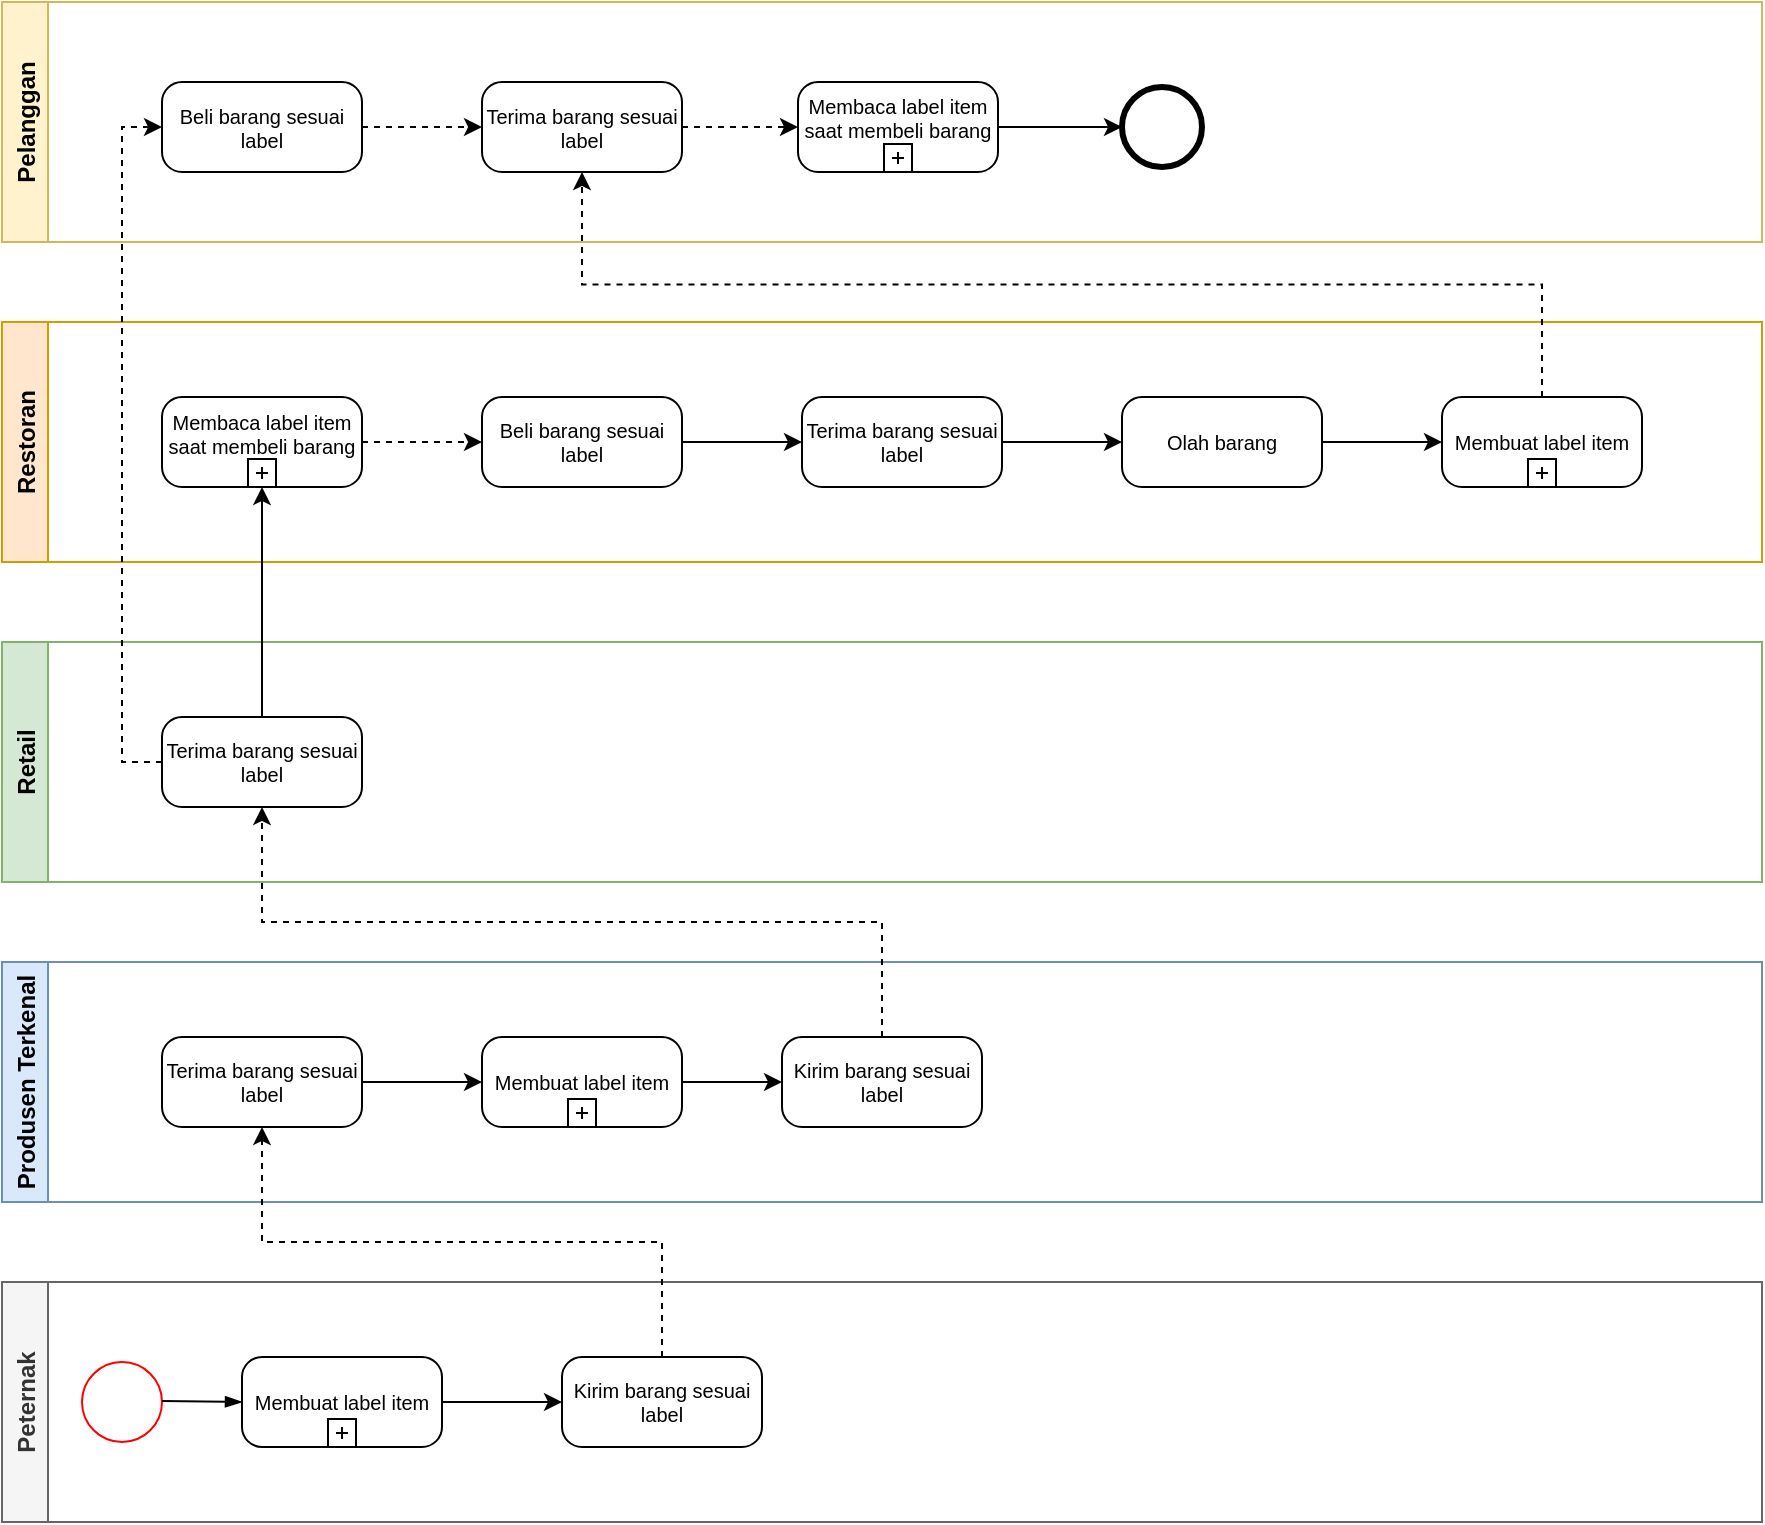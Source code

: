 <mxfile version="16.1.2" type="github">
  <diagram id="75ZjlEf7_gC3XOkNAm37" name="Page-1">
    <mxGraphModel dx="1021" dy="520" grid="1" gridSize="10" guides="1" tooltips="1" connect="1" arrows="1" fold="1" page="1" pageScale="1" pageWidth="1169" pageHeight="827" math="0" shadow="0">
      <root>
        <mxCell id="0" />
        <mxCell id="1" parent="0" />
        <mxCell id="P5jtpPxSsalKvhaDL6os-70" value="Produsen Terkenal" style="swimlane;horizontal=0;fillColor=#dae8fc;strokeColor=#6c8ebf;startSize=23;" vertex="1" parent="1">
          <mxGeometry x="120" y="520" width="880" height="120" as="geometry" />
        </mxCell>
        <mxCell id="P5jtpPxSsalKvhaDL6os-71" style="edgeStyle=orthogonalEdgeStyle;rounded=0;orthogonalLoop=1;jettySize=auto;html=1;exitX=1;exitY=0.5;exitDx=0;exitDy=0;exitPerimeter=0;entryX=0;entryY=0.5;entryDx=0;entryDy=0;entryPerimeter=0;" edge="1" parent="P5jtpPxSsalKvhaDL6os-70" source="P5jtpPxSsalKvhaDL6os-72" target="P5jtpPxSsalKvhaDL6os-75">
          <mxGeometry relative="1" as="geometry" />
        </mxCell>
        <mxCell id="P5jtpPxSsalKvhaDL6os-72" value="Terima barang sesuai label" style="points=[[0.25,0,0],[0.5,0,0],[0.75,0,0],[1,0.25,0],[1,0.5,0],[1,0.75,0],[0.75,1,0],[0.5,1,0],[0.25,1,0],[0,0.75,0],[0,0.5,0],[0,0.25,0]];shape=mxgraph.bpmn.task;whiteSpace=wrap;rectStyle=rounded;size=10;taskMarker=abstract;fontSize=10;" vertex="1" parent="P5jtpPxSsalKvhaDL6os-70">
          <mxGeometry x="80" y="37.5" width="100" height="45" as="geometry" />
        </mxCell>
        <mxCell id="P5jtpPxSsalKvhaDL6os-73" value="Kirim barang sesuai label" style="points=[[0.25,0,0],[0.5,0,0],[0.75,0,0],[1,0.25,0],[1,0.5,0],[1,0.75,0],[0.75,1,0],[0.5,1,0],[0.25,1,0],[0,0.75,0],[0,0.5,0],[0,0.25,0]];shape=mxgraph.bpmn.task;whiteSpace=wrap;rectStyle=rounded;size=10;taskMarker=abstract;fontSize=10;" vertex="1" parent="P5jtpPxSsalKvhaDL6os-70">
          <mxGeometry x="390" y="37.5" width="100" height="45" as="geometry" />
        </mxCell>
        <mxCell id="P5jtpPxSsalKvhaDL6os-74" style="edgeStyle=orthogonalEdgeStyle;rounded=0;orthogonalLoop=1;jettySize=auto;html=1;exitX=1;exitY=0.5;exitDx=0;exitDy=0;exitPerimeter=0;entryX=0;entryY=0.5;entryDx=0;entryDy=0;entryPerimeter=0;" edge="1" parent="P5jtpPxSsalKvhaDL6os-70" source="P5jtpPxSsalKvhaDL6os-75" target="P5jtpPxSsalKvhaDL6os-73">
          <mxGeometry relative="1" as="geometry" />
        </mxCell>
        <mxCell id="P5jtpPxSsalKvhaDL6os-75" value="Membuat label item" style="points=[[0.25,0,0],[0.5,0,0],[0.75,0,0],[1,0.25,0],[1,0.5,0],[1,0.75,0],[0.75,1,0],[0.5,1,0],[0.25,1,0],[0,0.75,0],[0,0.5,0],[0,0.25,0]];shape=mxgraph.bpmn.task;whiteSpace=wrap;rectStyle=rounded;size=10;taskMarker=abstract;isLoopSub=1;fontSize=10;" vertex="1" parent="P5jtpPxSsalKvhaDL6os-70">
          <mxGeometry x="240" y="37.5" width="100" height="45" as="geometry" />
        </mxCell>
        <mxCell id="P5jtpPxSsalKvhaDL6os-76" value="Retail" style="swimlane;horizontal=0;fillColor=#d5e8d4;strokeColor=#82b366;" vertex="1" parent="1">
          <mxGeometry x="120" y="360" width="880" height="120" as="geometry" />
        </mxCell>
        <mxCell id="P5jtpPxSsalKvhaDL6os-77" value="Terima barang sesuai label" style="points=[[0.25,0,0],[0.5,0,0],[0.75,0,0],[1,0.25,0],[1,0.5,0],[1,0.75,0],[0.75,1,0],[0.5,1,0],[0.25,1,0],[0,0.75,0],[0,0.5,0],[0,0.25,0]];shape=mxgraph.bpmn.task;whiteSpace=wrap;rectStyle=rounded;size=10;taskMarker=abstract;fontSize=10;" vertex="1" parent="P5jtpPxSsalKvhaDL6os-76">
          <mxGeometry x="80" y="37.5" width="100" height="45" as="geometry" />
        </mxCell>
        <mxCell id="P5jtpPxSsalKvhaDL6os-78" value="Restoran" style="swimlane;horizontal=0;startSize=23;fillColor=#ffe6cc;strokeColor=#d79b00;" vertex="1" parent="1">
          <mxGeometry x="120" y="200" width="880" height="120" as="geometry" />
        </mxCell>
        <mxCell id="P5jtpPxSsalKvhaDL6os-79" style="edgeStyle=orthogonalEdgeStyle;rounded=0;orthogonalLoop=1;jettySize=auto;html=1;exitX=1;exitY=0.5;exitDx=0;exitDy=0;exitPerimeter=0;entryX=0;entryY=0.5;entryDx=0;entryDy=0;entryPerimeter=0;" edge="1" parent="P5jtpPxSsalKvhaDL6os-78" source="P5jtpPxSsalKvhaDL6os-80" target="P5jtpPxSsalKvhaDL6os-82">
          <mxGeometry relative="1" as="geometry" />
        </mxCell>
        <mxCell id="P5jtpPxSsalKvhaDL6os-80" value="Beli barang sesuai label" style="points=[[0.25,0,0],[0.5,0,0],[0.75,0,0],[1,0.25,0],[1,0.5,0],[1,0.75,0],[0.75,1,0],[0.5,1,0],[0.25,1,0],[0,0.75,0],[0,0.5,0],[0,0.25,0]];shape=mxgraph.bpmn.task;whiteSpace=wrap;rectStyle=rounded;size=10;taskMarker=abstract;fontSize=10;" vertex="1" parent="P5jtpPxSsalKvhaDL6os-78">
          <mxGeometry x="240" y="37.5" width="100" height="45" as="geometry" />
        </mxCell>
        <mxCell id="P5jtpPxSsalKvhaDL6os-81" style="edgeStyle=orthogonalEdgeStyle;rounded=0;orthogonalLoop=1;jettySize=auto;html=1;exitX=1;exitY=0.5;exitDx=0;exitDy=0;exitPerimeter=0;entryX=0;entryY=0.5;entryDx=0;entryDy=0;entryPerimeter=0;" edge="1" parent="P5jtpPxSsalKvhaDL6os-78" source="P5jtpPxSsalKvhaDL6os-82" target="P5jtpPxSsalKvhaDL6os-84">
          <mxGeometry relative="1" as="geometry" />
        </mxCell>
        <mxCell id="P5jtpPxSsalKvhaDL6os-82" value="Terima barang sesuai label" style="points=[[0.25,0,0],[0.5,0,0],[0.75,0,0],[1,0.25,0],[1,0.5,0],[1,0.75,0],[0.75,1,0],[0.5,1,0],[0.25,1,0],[0,0.75,0],[0,0.5,0],[0,0.25,0]];shape=mxgraph.bpmn.task;whiteSpace=wrap;rectStyle=rounded;size=10;taskMarker=abstract;fontSize=10;" vertex="1" parent="P5jtpPxSsalKvhaDL6os-78">
          <mxGeometry x="400" y="37.5" width="100" height="45" as="geometry" />
        </mxCell>
        <mxCell id="P5jtpPxSsalKvhaDL6os-83" style="edgeStyle=orthogonalEdgeStyle;rounded=0;orthogonalLoop=1;jettySize=auto;html=1;exitX=1;exitY=0.5;exitDx=0;exitDy=0;exitPerimeter=0;entryX=0;entryY=0.5;entryDx=0;entryDy=0;entryPerimeter=0;" edge="1" parent="P5jtpPxSsalKvhaDL6os-78" source="P5jtpPxSsalKvhaDL6os-84" target="P5jtpPxSsalKvhaDL6os-85">
          <mxGeometry relative="1" as="geometry" />
        </mxCell>
        <mxCell id="P5jtpPxSsalKvhaDL6os-84" value="Olah barang" style="points=[[0.25,0,0],[0.5,0,0],[0.75,0,0],[1,0.25,0],[1,0.5,0],[1,0.75,0],[0.75,1,0],[0.5,1,0],[0.25,1,0],[0,0.75,0],[0,0.5,0],[0,0.25,0]];shape=mxgraph.bpmn.task;whiteSpace=wrap;rectStyle=rounded;size=10;taskMarker=abstract;fontSize=10;" vertex="1" parent="P5jtpPxSsalKvhaDL6os-78">
          <mxGeometry x="560" y="37.5" width="100" height="45" as="geometry" />
        </mxCell>
        <mxCell id="P5jtpPxSsalKvhaDL6os-85" value="Membuat label item" style="points=[[0.25,0,0],[0.5,0,0],[0.75,0,0],[1,0.25,0],[1,0.5,0],[1,0.75,0],[0.75,1,0],[0.5,1,0],[0.25,1,0],[0,0.75,0],[0,0.5,0],[0,0.25,0]];shape=mxgraph.bpmn.task;whiteSpace=wrap;rectStyle=rounded;size=10;taskMarker=abstract;isLoopSub=1;fontSize=10;" vertex="1" parent="P5jtpPxSsalKvhaDL6os-78">
          <mxGeometry x="720" y="37.5" width="100" height="45" as="geometry" />
        </mxCell>
        <mxCell id="P5jtpPxSsalKvhaDL6os-86" style="edgeStyle=orthogonalEdgeStyle;rounded=0;orthogonalLoop=1;jettySize=auto;html=1;exitX=1;exitY=0.5;exitDx=0;exitDy=0;exitPerimeter=0;entryX=0;entryY=0.5;entryDx=0;entryDy=0;entryPerimeter=0;dashed=1;" edge="1" parent="P5jtpPxSsalKvhaDL6os-78" source="P5jtpPxSsalKvhaDL6os-87" target="P5jtpPxSsalKvhaDL6os-80">
          <mxGeometry relative="1" as="geometry" />
        </mxCell>
        <mxCell id="P5jtpPxSsalKvhaDL6os-87" value="Membaca label item saat membeli barang" style="points=[[0.25,0,0],[0.5,0,0],[0.75,0,0],[1,0.25,0],[1,0.5,0],[1,0.75,0],[0.75,1,0],[0.5,1,0],[0.25,1,0],[0,0.75,0],[0,0.5,0],[0,0.25,0]];shape=mxgraph.bpmn.task;whiteSpace=wrap;rectStyle=rounded;size=10;taskMarker=abstract;isLoopSub=1;fontSize=10;verticalAlign=top;" vertex="1" parent="P5jtpPxSsalKvhaDL6os-78">
          <mxGeometry x="80" y="37.5" width="100" height="45" as="geometry" />
        </mxCell>
        <mxCell id="P5jtpPxSsalKvhaDL6os-88" value="Peternak" style="swimlane;horizontal=0;startSize=23;fillColor=#f5f5f5;fontColor=#333333;strokeColor=#666666;" vertex="1" parent="1">
          <mxGeometry x="120" y="680" width="880" height="120" as="geometry" />
        </mxCell>
        <mxCell id="P5jtpPxSsalKvhaDL6os-89" value="" style="ellipse;whiteSpace=wrap;html=1;aspect=fixed;strokeColor=#FF0000;" vertex="1" parent="P5jtpPxSsalKvhaDL6os-88">
          <mxGeometry x="40" y="40" width="40" height="40" as="geometry" />
        </mxCell>
        <mxCell id="P5jtpPxSsalKvhaDL6os-90" value="Kirim barang sesuai label" style="points=[[0.25,0,0],[0.5,0,0],[0.75,0,0],[1,0.25,0],[1,0.5,0],[1,0.75,0],[0.75,1,0],[0.5,1,0],[0.25,1,0],[0,0.75,0],[0,0.5,0],[0,0.25,0]];shape=mxgraph.bpmn.task;whiteSpace=wrap;rectStyle=rounded;size=10;taskMarker=abstract;fontSize=10;" vertex="1" parent="P5jtpPxSsalKvhaDL6os-88">
          <mxGeometry x="280" y="37.5" width="100" height="45" as="geometry" />
        </mxCell>
        <mxCell id="P5jtpPxSsalKvhaDL6os-91" style="edgeStyle=none;rounded=0;orthogonalLoop=1;jettySize=auto;html=1;exitX=1;exitY=0.5;exitDx=0;exitDy=0;exitPerimeter=0;fontSize=10;" edge="1" parent="P5jtpPxSsalKvhaDL6os-88" source="P5jtpPxSsalKvhaDL6os-92" target="P5jtpPxSsalKvhaDL6os-90">
          <mxGeometry relative="1" as="geometry" />
        </mxCell>
        <mxCell id="P5jtpPxSsalKvhaDL6os-92" value="Membuat label item" style="points=[[0.25,0,0],[0.5,0,0],[0.75,0,0],[1,0.25,0],[1,0.5,0],[1,0.75,0],[0.75,1,0],[0.5,1,0],[0.25,1,0],[0,0.75,0],[0,0.5,0],[0,0.25,0]];shape=mxgraph.bpmn.task;whiteSpace=wrap;rectStyle=rounded;size=10;taskMarker=abstract;isLoopSub=1;fontSize=10;" vertex="1" parent="P5jtpPxSsalKvhaDL6os-88">
          <mxGeometry x="120" y="37.5" width="100" height="45" as="geometry" />
        </mxCell>
        <mxCell id="P5jtpPxSsalKvhaDL6os-93" value="" style="fontSize=12;html=1;endArrow=blockThin;endFill=1;rounded=0;entryX=0;entryY=0.5;entryDx=0;entryDy=0;entryPerimeter=0;" edge="1" parent="P5jtpPxSsalKvhaDL6os-88" target="P5jtpPxSsalKvhaDL6os-92">
          <mxGeometry width="160" relative="1" as="geometry">
            <mxPoint x="80" y="59.5" as="sourcePoint" />
            <mxPoint x="240" y="59.5" as="targetPoint" />
          </mxGeometry>
        </mxCell>
        <mxCell id="P5jtpPxSsalKvhaDL6os-94" style="edgeStyle=orthogonalEdgeStyle;rounded=0;orthogonalLoop=1;jettySize=auto;html=1;exitX=0.5;exitY=0;exitDx=0;exitDy=0;exitPerimeter=0;entryX=0.5;entryY=1;entryDx=0;entryDy=0;entryPerimeter=0;dashed=1;" edge="1" parent="1" source="P5jtpPxSsalKvhaDL6os-90" target="P5jtpPxSsalKvhaDL6os-72">
          <mxGeometry relative="1" as="geometry" />
        </mxCell>
        <mxCell id="P5jtpPxSsalKvhaDL6os-95" style="edgeStyle=orthogonalEdgeStyle;rounded=0;orthogonalLoop=1;jettySize=auto;html=1;exitX=0.5;exitY=0;exitDx=0;exitDy=0;exitPerimeter=0;entryX=0.5;entryY=1;entryDx=0;entryDy=0;entryPerimeter=0;dashed=1;" edge="1" parent="1" source="P5jtpPxSsalKvhaDL6os-73" target="P5jtpPxSsalKvhaDL6os-77">
          <mxGeometry relative="1" as="geometry" />
        </mxCell>
        <mxCell id="P5jtpPxSsalKvhaDL6os-96" value="Pelanggan" style="swimlane;horizontal=0;startSize=23;fillColor=#fff2cc;strokeColor=#d6b656;" vertex="1" parent="1">
          <mxGeometry x="120" y="40" width="880" height="120" as="geometry" />
        </mxCell>
        <mxCell id="P5jtpPxSsalKvhaDL6os-97" style="edgeStyle=orthogonalEdgeStyle;rounded=0;orthogonalLoop=1;jettySize=auto;html=1;exitX=1;exitY=0.5;exitDx=0;exitDy=0;exitPerimeter=0;" edge="1" parent="P5jtpPxSsalKvhaDL6os-96" source="P5jtpPxSsalKvhaDL6os-98" target="P5jtpPxSsalKvhaDL6os-99">
          <mxGeometry relative="1" as="geometry" />
        </mxCell>
        <mxCell id="P5jtpPxSsalKvhaDL6os-98" value="Membaca label item saat membeli barang" style="points=[[0.25,0,0],[0.5,0,0],[0.75,0,0],[1,0.25,0],[1,0.5,0],[1,0.75,0],[0.75,1,0],[0.5,1,0],[0.25,1,0],[0,0.75,0],[0,0.5,0],[0,0.25,0]];shape=mxgraph.bpmn.task;whiteSpace=wrap;rectStyle=rounded;size=10;taskMarker=abstract;isLoopSub=1;fontSize=10;verticalAlign=top;" vertex="1" parent="P5jtpPxSsalKvhaDL6os-96">
          <mxGeometry x="398" y="40" width="100" height="45" as="geometry" />
        </mxCell>
        <mxCell id="P5jtpPxSsalKvhaDL6os-99" value="" style="points=[[0.145,0.145,0],[0.5,0,0],[0.855,0.145,0],[1,0.5,0],[0.855,0.855,0],[0.5,1,0],[0.145,0.855,0],[0,0.5,0]];shape=mxgraph.bpmn.event;html=1;verticalLabelPosition=bottom;labelBackgroundColor=#ffffff;verticalAlign=top;align=center;perimeter=ellipsePerimeter;outlineConnect=0;aspect=fixed;outline=end;symbol=terminate2;" vertex="1" parent="P5jtpPxSsalKvhaDL6os-96">
          <mxGeometry x="560" y="42.5" width="40" height="40" as="geometry" />
        </mxCell>
        <mxCell id="P5jtpPxSsalKvhaDL6os-100" style="edgeStyle=orthogonalEdgeStyle;rounded=0;orthogonalLoop=1;jettySize=auto;html=1;exitX=1;exitY=0.5;exitDx=0;exitDy=0;exitPerimeter=0;dashed=1;" edge="1" parent="P5jtpPxSsalKvhaDL6os-96" source="P5jtpPxSsalKvhaDL6os-101" target="P5jtpPxSsalKvhaDL6os-98">
          <mxGeometry relative="1" as="geometry" />
        </mxCell>
        <mxCell id="P5jtpPxSsalKvhaDL6os-101" value="Terima barang sesuai label" style="points=[[0.25,0,0],[0.5,0,0],[0.75,0,0],[1,0.25,0],[1,0.5,0],[1,0.75,0],[0.75,1,0],[0.5,1,0],[0.25,1,0],[0,0.75,0],[0,0.5,0],[0,0.25,0]];shape=mxgraph.bpmn.task;whiteSpace=wrap;rectStyle=rounded;size=10;taskMarker=abstract;fontSize=10;" vertex="1" parent="P5jtpPxSsalKvhaDL6os-96">
          <mxGeometry x="240" y="40" width="100" height="45" as="geometry" />
        </mxCell>
        <mxCell id="P5jtpPxSsalKvhaDL6os-102" style="edgeStyle=orthogonalEdgeStyle;rounded=0;orthogonalLoop=1;jettySize=auto;html=1;exitX=1;exitY=0.5;exitDx=0;exitDy=0;exitPerimeter=0;dashed=1;" edge="1" parent="P5jtpPxSsalKvhaDL6os-96" source="P5jtpPxSsalKvhaDL6os-103" target="P5jtpPxSsalKvhaDL6os-101">
          <mxGeometry relative="1" as="geometry" />
        </mxCell>
        <mxCell id="P5jtpPxSsalKvhaDL6os-103" value="Beli barang sesuai label" style="points=[[0.25,0,0],[0.5,0,0],[0.75,0,0],[1,0.25,0],[1,0.5,0],[1,0.75,0],[0.75,1,0],[0.5,1,0],[0.25,1,0],[0,0.75,0],[0,0.5,0],[0,0.25,0]];shape=mxgraph.bpmn.task;whiteSpace=wrap;rectStyle=rounded;size=10;taskMarker=abstract;fontSize=10;" vertex="1" parent="P5jtpPxSsalKvhaDL6os-96">
          <mxGeometry x="80" y="40" width="100" height="45" as="geometry" />
        </mxCell>
        <mxCell id="P5jtpPxSsalKvhaDL6os-104" style="edgeStyle=orthogonalEdgeStyle;rounded=0;orthogonalLoop=1;jettySize=auto;html=1;exitX=0.5;exitY=0;exitDx=0;exitDy=0;exitPerimeter=0;entryX=0.5;entryY=1;entryDx=0;entryDy=0;entryPerimeter=0;dashed=1;" edge="1" parent="1" source="P5jtpPxSsalKvhaDL6os-85" target="P5jtpPxSsalKvhaDL6os-101">
          <mxGeometry relative="1" as="geometry" />
        </mxCell>
        <mxCell id="P5jtpPxSsalKvhaDL6os-105" style="edgeStyle=orthogonalEdgeStyle;rounded=0;orthogonalLoop=1;jettySize=auto;html=1;exitX=0.5;exitY=0;exitDx=0;exitDy=0;exitPerimeter=0;entryX=0.5;entryY=1;entryDx=0;entryDy=0;entryPerimeter=0;" edge="1" parent="1" source="P5jtpPxSsalKvhaDL6os-77" target="P5jtpPxSsalKvhaDL6os-87">
          <mxGeometry relative="1" as="geometry" />
        </mxCell>
        <mxCell id="P5jtpPxSsalKvhaDL6os-106" style="edgeStyle=orthogonalEdgeStyle;rounded=0;orthogonalLoop=1;jettySize=auto;html=1;exitX=0;exitY=0.5;exitDx=0;exitDy=0;exitPerimeter=0;entryX=0;entryY=0.5;entryDx=0;entryDy=0;entryPerimeter=0;dashed=1;" edge="1" parent="1" source="P5jtpPxSsalKvhaDL6os-77" target="P5jtpPxSsalKvhaDL6os-103">
          <mxGeometry relative="1" as="geometry" />
        </mxCell>
      </root>
    </mxGraphModel>
  </diagram>
</mxfile>
